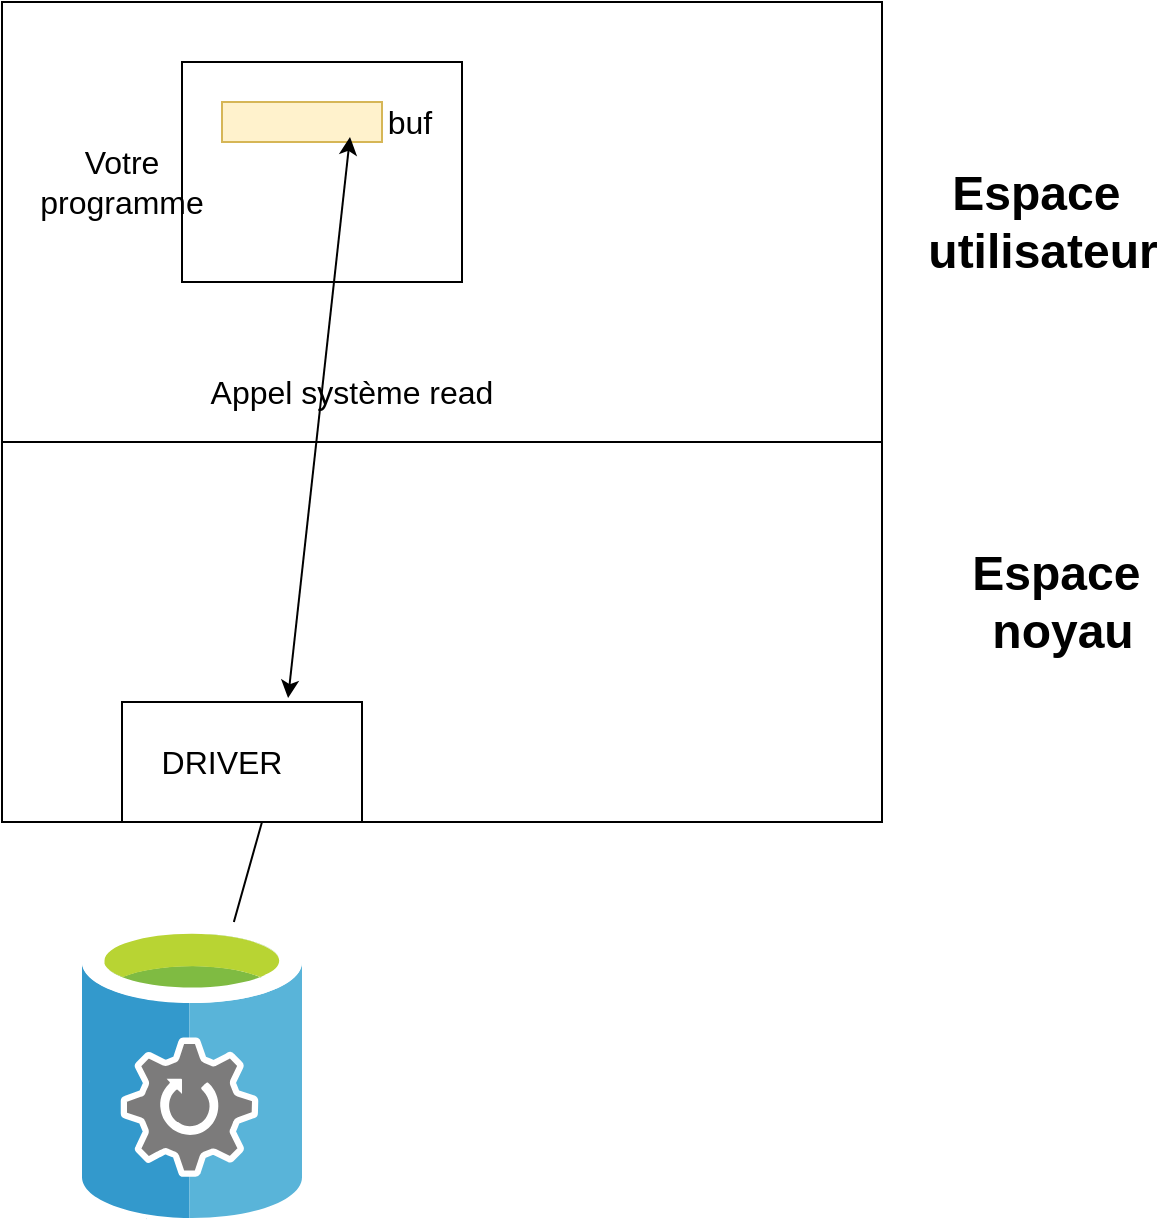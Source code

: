 <mxfile version="20.8.16" type="device"><diagram name="Page-1" id="DuUAWZpGqve7MRAyHNhb"><mxGraphModel dx="1434" dy="754" grid="1" gridSize="10" guides="1" tooltips="1" connect="1" arrows="1" fold="1" page="1" pageScale="1" pageWidth="827" pageHeight="1169" math="0" shadow="0"><root><mxCell id="0"/><mxCell id="1" parent="0"/><mxCell id="QjJIL1gWDw_EK1IY1bKI-2" value="" style="rounded=0;whiteSpace=wrap;html=1;" vertex="1" parent="1"><mxGeometry x="180" y="100" width="440" height="220" as="geometry"/></mxCell><mxCell id="QjJIL1gWDw_EK1IY1bKI-17" value="" style="rounded=0;whiteSpace=wrap;html=1;fontSize=16;" vertex="1" parent="1"><mxGeometry x="270" y="130" width="140" height="110" as="geometry"/></mxCell><mxCell id="QjJIL1gWDw_EK1IY1bKI-4" style="edgeStyle=orthogonalEdgeStyle;rounded=0;orthogonalLoop=1;jettySize=auto;html=1;exitX=0.5;exitY=1;exitDx=0;exitDy=0;" edge="1" parent="1" source="QjJIL1gWDw_EK1IY1bKI-2" target="QjJIL1gWDw_EK1IY1bKI-2"><mxGeometry relative="1" as="geometry"/></mxCell><mxCell id="QjJIL1gWDw_EK1IY1bKI-6" value="" style="rounded=0;whiteSpace=wrap;html=1;" vertex="1" parent="1"><mxGeometry x="180" y="320" width="440" height="190" as="geometry"/></mxCell><mxCell id="QjJIL1gWDw_EK1IY1bKI-7" value="&lt;div&gt;Espace&amp;nbsp;&lt;/div&gt;&lt;div&gt;utilisateur&lt;/div&gt;" style="text;strokeColor=none;fillColor=none;html=1;fontSize=24;fontStyle=1;verticalAlign=middle;align=center;" vertex="1" parent="1"><mxGeometry x="650" y="190" width="100" height="40" as="geometry"/></mxCell><mxCell id="QjJIL1gWDw_EK1IY1bKI-8" value="&lt;div&gt;Espace&amp;nbsp;&lt;/div&gt;&lt;div&gt;noyau&lt;/div&gt;" style="text;strokeColor=none;fillColor=none;html=1;fontSize=24;fontStyle=1;verticalAlign=middle;align=center;" vertex="1" parent="1"><mxGeometry x="660" y="380" width="100" height="40" as="geometry"/></mxCell><mxCell id="QjJIL1gWDw_EK1IY1bKI-9" value="" style="sketch=0;aspect=fixed;html=1;points=[];align=center;image;fontSize=12;image=img/lib/mscae/StorSimple_Data_Managers.svg;" vertex="1" parent="1"><mxGeometry x="220" y="560" width="110" height="148.65" as="geometry"/></mxCell><mxCell id="QjJIL1gWDw_EK1IY1bKI-11" value="" style="rounded=0;whiteSpace=wrap;html=1;" vertex="1" parent="1"><mxGeometry x="240" y="450" width="120" height="60" as="geometry"/></mxCell><mxCell id="QjJIL1gWDw_EK1IY1bKI-12" value="&lt;font style=&quot;font-size: 16px;&quot;&gt;DRIVER&lt;/font&gt;" style="text;html=1;strokeColor=none;fillColor=none;align=center;verticalAlign=middle;whiteSpace=wrap;rounded=0;" vertex="1" parent="1"><mxGeometry x="260" y="465" width="60" height="30" as="geometry"/></mxCell><mxCell id="QjJIL1gWDw_EK1IY1bKI-13" value="" style="endArrow=none;html=1;rounded=0;fontSize=16;" edge="1" parent="1" source="QjJIL1gWDw_EK1IY1bKI-9"><mxGeometry width="50" height="50" relative="1" as="geometry"><mxPoint x="260" y="560" as="sourcePoint"/><mxPoint x="310" y="510" as="targetPoint"/></mxGeometry></mxCell><mxCell id="QjJIL1gWDw_EK1IY1bKI-14" value="" style="rounded=0;whiteSpace=wrap;html=1;fillColor=#fff2cc;strokeColor=#d6b656;" vertex="1" parent="1"><mxGeometry x="290" y="150" width="80" height="20" as="geometry"/></mxCell><mxCell id="QjJIL1gWDw_EK1IY1bKI-15" value="Votre programme" style="text;html=1;strokeColor=none;fillColor=none;align=center;verticalAlign=middle;whiteSpace=wrap;rounded=0;fontSize=16;" vertex="1" parent="1"><mxGeometry x="200" y="175" width="80" height="30" as="geometry"/></mxCell><mxCell id="QjJIL1gWDw_EK1IY1bKI-16" value="buf" style="text;html=1;strokeColor=none;fillColor=none;align=center;verticalAlign=middle;whiteSpace=wrap;rounded=0;fontSize=16;" vertex="1" parent="1"><mxGeometry x="354" y="145" width="60" height="30" as="geometry"/></mxCell><mxCell id="QjJIL1gWDw_EK1IY1bKI-19" value="Appel système read" style="text;html=1;strokeColor=none;fillColor=none;align=center;verticalAlign=middle;whiteSpace=wrap;rounded=0;fontSize=16;" vertex="1" parent="1"><mxGeometry x="270" y="280" width="170" height="30" as="geometry"/></mxCell><mxCell id="QjJIL1gWDw_EK1IY1bKI-21" value="" style="endArrow=classic;startArrow=classic;html=1;rounded=0;fontSize=16;entryX=0;entryY=0.75;entryDx=0;entryDy=0;exitX=0.692;exitY=-0.033;exitDx=0;exitDy=0;exitPerimeter=0;" edge="1" parent="1" source="QjJIL1gWDw_EK1IY1bKI-11" target="QjJIL1gWDw_EK1IY1bKI-16"><mxGeometry width="50" height="50" relative="1" as="geometry"><mxPoint x="390" y="470" as="sourcePoint"/><mxPoint x="440" y="420" as="targetPoint"/></mxGeometry></mxCell></root></mxGraphModel></diagram></mxfile>